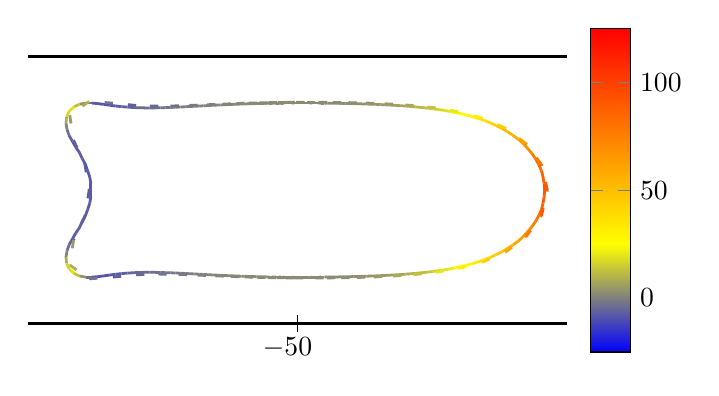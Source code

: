 \begin{tikzpicture}[scale=1.0]

\begin{axis}[
  hide axis,
  axis equal image,
  xmin = -55,
  xmax = -45,
  ymin = -3.0,
  ymax = +3.0,
  xtick = \empty,
  ytick = \empty,
  colorbar,
]

\addplot[line width=1pt,mesh,point meta=explicit,point meta min = -25, point meta max = 125]coordinates{
(-5.027e+01,1.612e+00) [1.911e+00]
(-5.031e+01,1.612e+00) [1.922e+00]
(-5.035e+01,1.611e+00) [1.928e+00]
(-5.039e+01,1.611e+00) [1.938e+00]
(-5.043e+01,1.61e+00) [1.943e+00]
(-5.048e+01,1.609e+00) [1.951e+00]
(-5.052e+01,1.609e+00) [1.953e+00]
(-5.057e+01,1.608e+00) [1.957e+00]
(-5.061e+01,1.607e+00) [1.955e+00]
(-5.066e+01,1.606e+00) [1.955e+00]
(-5.071e+01,1.605e+00) [1.946e+00]
(-5.076e+01,1.604e+00) [1.938e+00]
(-5.081e+01,1.602e+00) [1.921e+00]
(-5.086e+01,1.601e+00) [1.903e+00]
(-5.092e+01,1.599e+00) [1.873e+00]
(-5.098e+01,1.597e+00) [1.84e+00]
(-5.104e+01,1.595e+00) [1.794e+00]
(-5.11e+01,1.593e+00) [1.741e+00]
(-5.116e+01,1.59e+00) [1.672e+00]
(-5.123e+01,1.588e+00) [1.594e+00]
(-5.129e+01,1.585e+00) [1.496e+00]
(-5.136e+01,1.582e+00) [1.386e+00]
(-5.143e+01,1.578e+00) [1.252e+00]
(-5.151e+01,1.575e+00) [1.103e+00]
(-5.158e+01,1.571e+00) [9.267e-01]
(-5.166e+01,1.567e+00) [7.309e-01]
(-5.174e+01,1.563e+00) [5.061e-01]
(-5.182e+01,1.558e+00) [2.591e-01]
(-5.191e+01,1.554e+00) [-1.902e-02]
(-5.199e+01,1.549e+00) [-3.206e-01]
(-5.208e+01,1.545e+00) [-6.538e-01]
(-5.217e+01,1.54e+00) [-1.01e+00]
(-5.226e+01,1.536e+00) [-1.397e+00]
(-5.235e+01,1.532e+00) [-1.805e+00]
(-5.245e+01,1.529e+00) [-2.242e+00]
(-5.254e+01,1.526e+00) [-2.699e+00]
(-5.264e+01,1.524e+00) [-3.184e+00]
(-5.274e+01,1.523e+00) [-3.691e+00]
(-5.284e+01,1.524e+00) [-4.232e+00]
(-5.294e+01,1.526e+00) [-4.806e+00]
(-5.305e+01,1.531e+00) [-5.431e+00]
(-5.315e+01,1.538e+00) [-6.107e+00]
(-5.326e+01,1.547e+00) [-6.845e+00]
(-5.337e+01,1.559e+00) [-7.615e+00]
(-5.348e+01,1.573e+00) [-8.335e+00]
(-5.359e+01,1.589e+00) [-8.761e+00]
(-5.37e+01,1.603e+00) [-8.363e+00]
(-5.381e+01,1.613e+00) [-6.139e+00]
(-5.392e+01,1.613e+00) [-7.696e-01]
(-5.404e+01,1.592e+00) [8.146e+00]
(-5.414e+01,1.544e+00) [1.743e+01]
(-5.423e+01,1.463e+00) [2.028e+01]
(-5.428e+01,1.357e+00) [1.397e+01]
(-5.429e+01,1.239e+00) [4.457e+00]
(-5.427e+01,1.121e+00) [-2.219e+00]
(-5.423e+01,1.009e+00) [-5.308e+00]
(-5.417e+01,9.021e-01) [-6.369e+00]
(-5.411e+01,7.978e-01) [-6.645e+00]
(-5.404e+01,6.935e-01) [-6.72e+00]
(-5.399e+01,5.869e-01) [-6.806e+00]
(-5.393e+01,4.766e-01) [-6.943e+00]
(-5.389e+01,3.623e-01) [-7.121e+00]
(-5.385e+01,2.44e-01) [-7.289e+00]
(-5.383e+01,1.228e-01) [-7.416e+00]
(-5.383e+01,-2.881e-09) [-7.458e+00]
(-5.383e+01,-1.228e-01) [-7.416e+00]
(-5.385e+01,-2.44e-01) [-7.289e+00]
(-5.389e+01,-3.623e-01) [-7.121e+00]
(-5.393e+01,-4.766e-01) [-6.943e+00]
(-5.399e+01,-5.869e-01) [-6.806e+00]
(-5.404e+01,-6.935e-01) [-6.72e+00]
(-5.411e+01,-7.978e-01) [-6.645e+00]
(-5.417e+01,-9.021e-01) [-6.369e+00]
(-5.423e+01,-1.009e+00) [-5.308e+00]
(-5.427e+01,-1.121e+00) [-2.219e+00]
(-5.429e+01,-1.239e+00) [4.457e+00]
(-5.428e+01,-1.357e+00) [1.397e+01]
(-5.423e+01,-1.463e+00) [2.028e+01]
(-5.414e+01,-1.544e+00) [1.743e+01]
(-5.404e+01,-1.592e+00) [8.146e+00]
(-5.392e+01,-1.613e+00) [-7.696e-01]
(-5.381e+01,-1.613e+00) [-6.139e+00]
(-5.37e+01,-1.603e+00) [-8.363e+00]
(-5.359e+01,-1.589e+00) [-8.761e+00]
(-5.348e+01,-1.573e+00) [-8.335e+00]
(-5.337e+01,-1.559e+00) [-7.615e+00]
(-5.326e+01,-1.547e+00) [-6.845e+00]
(-5.315e+01,-1.538e+00) [-6.107e+00]
(-5.305e+01,-1.531e+00) [-5.431e+00]
(-5.294e+01,-1.526e+00) [-4.806e+00]
(-5.284e+01,-1.524e+00) [-4.232e+00]
(-5.274e+01,-1.523e+00) [-3.691e+00]
(-5.264e+01,-1.524e+00) [-3.184e+00]
(-5.254e+01,-1.526e+00) [-2.699e+00]
(-5.245e+01,-1.529e+00) [-2.242e+00]
(-5.235e+01,-1.532e+00) [-1.805e+00]
(-5.226e+01,-1.536e+00) [-1.397e+00]
(-5.217e+01,-1.54e+00) [-1.01e+00]
(-5.208e+01,-1.545e+00) [-6.538e-01]
(-5.199e+01,-1.549e+00) [-3.206e-01]
(-5.191e+01,-1.554e+00) [-1.902e-02]
(-5.182e+01,-1.558e+00) [2.591e-01]
(-5.174e+01,-1.563e+00) [5.062e-01]
(-5.166e+01,-1.567e+00) [7.309e-01]
(-5.158e+01,-1.571e+00) [9.267e-01]
(-5.151e+01,-1.575e+00) [1.103e+00]
(-5.143e+01,-1.578e+00) [1.252e+00]
(-5.136e+01,-1.582e+00) [1.386e+00]
(-5.129e+01,-1.585e+00) [1.496e+00]
(-5.123e+01,-1.588e+00) [1.594e+00]
(-5.116e+01,-1.59e+00) [1.672e+00]
(-5.11e+01,-1.593e+00) [1.741e+00]
(-5.104e+01,-1.595e+00) [1.794e+00]
(-5.098e+01,-1.597e+00) [1.84e+00]
(-5.092e+01,-1.599e+00) [1.873e+00]
(-5.086e+01,-1.601e+00) [1.903e+00]
(-5.081e+01,-1.602e+00) [1.921e+00]
(-5.076e+01,-1.604e+00) [1.938e+00]
(-5.071e+01,-1.605e+00) [1.946e+00]
(-5.066e+01,-1.606e+00) [1.955e+00]
(-5.061e+01,-1.607e+00) [1.955e+00]
(-5.057e+01,-1.608e+00) [1.957e+00]
(-5.052e+01,-1.609e+00) [1.953e+00]
(-5.048e+01,-1.609e+00) [1.951e+00]
(-5.043e+01,-1.61e+00) [1.943e+00]
(-5.039e+01,-1.611e+00) [1.938e+00]
(-5.035e+01,-1.611e+00) [1.928e+00]
(-5.031e+01,-1.612e+00) [1.922e+00]
(-5.027e+01,-1.612e+00) [1.911e+00]
(-5.023e+01,-1.613e+00) [1.904e+00]
(-5.019e+01,-1.613e+00) [1.893e+00]
(-5.015e+01,-1.613e+00) [1.885e+00]
(-5.011e+01,-1.613e+00) [1.875e+00]
(-5.006e+01,-1.614e+00) [1.868e+00]
(-5.002e+01,-1.614e+00) [1.858e+00]
(-4.997e+01,-1.614e+00) [1.853e+00]
(-4.993e+01,-1.614e+00) [1.845e+00]
(-4.988e+01,-1.614e+00) [1.843e+00]
(-4.983e+01,-1.614e+00) [1.84e+00]
(-4.978e+01,-1.614e+00) [1.843e+00]
(-4.973e+01,-1.613e+00) [1.847e+00]
(-4.968e+01,-1.613e+00) [1.857e+00]
(-4.962e+01,-1.613e+00) [1.871e+00]
(-4.956e+01,-1.612e+00) [1.894e+00]
(-4.95e+01,-1.612e+00) [1.924e+00]
(-4.944e+01,-1.611e+00) [1.964e+00]
(-4.938e+01,-1.61e+00) [2.015e+00]
(-4.931e+01,-1.609e+00) [2.08e+00]
(-4.925e+01,-1.608e+00) [2.16e+00]
(-4.918e+01,-1.607e+00) [2.26e+00]
(-4.911e+01,-1.606e+00) [2.38e+00]
(-4.903e+01,-1.604e+00) [2.526e+00]
(-4.896e+01,-1.602e+00) [2.699e+00]
(-4.888e+01,-1.6e+00) [2.905e+00]
(-4.88e+01,-1.598e+00) [3.148e+00]
(-4.872e+01,-1.595e+00) [3.434e+00]
(-4.864e+01,-1.592e+00) [3.767e+00]
(-4.855e+01,-1.589e+00) [4.156e+00]
(-4.846e+01,-1.585e+00) [4.606e+00]
(-4.838e+01,-1.581e+00) [5.126e+00]
(-4.829e+01,-1.576e+00) [5.723e+00]
(-4.819e+01,-1.571e+00) [6.408e+00]
(-4.81e+01,-1.565e+00) [7.189e+00]
(-4.8e+01,-1.558e+00) [8.077e+00]
(-4.791e+01,-1.551e+00) [9.084e+00]
(-4.781e+01,-1.542e+00) [1.022e+01]
(-4.771e+01,-1.532e+00) [1.15e+01]
(-4.76e+01,-1.521e+00) [1.293e+01]
(-4.75e+01,-1.509e+00) [1.453e+01]
(-4.74e+01,-1.494e+00) [1.63e+01]
(-4.729e+01,-1.478e+00) [1.826e+01]
(-4.718e+01,-1.46e+00) [2.041e+01]
(-4.708e+01,-1.439e+00) [2.276e+01]
(-4.697e+01,-1.416e+00) [2.531e+01]
(-4.686e+01,-1.389e+00) [2.806e+01]
(-4.675e+01,-1.359e+00) [3.102e+01]
(-4.664e+01,-1.325e+00) [3.417e+01]
(-4.653e+01,-1.287e+00) [3.749e+01]
(-4.642e+01,-1.244e+00) [4.098e+01]
(-4.632e+01,-1.196e+00) [4.463e+01]
(-4.621e+01,-1.142e+00) [4.841e+01]
(-4.611e+01,-1.083e+00) [5.232e+01]
(-4.601e+01,-1.017e+00) [5.636e+01]
(-4.591e+01,-9.44e-01) [6.05e+01]
(-4.582e+01,-8.643e-01) [6.473e+01]
(-4.574e+01,-7.773e-01) [6.904e+01]
(-4.566e+01,-6.833e-01) [7.336e+01]
(-4.559e+01,-5.823e-01) [7.758e+01]
(-4.553e+01,-4.748e-01) [8.155e+01]
(-4.548e+01,-3.617e-01) [8.504e+01]
(-4.545e+01,-2.439e-01) [8.78e+01]
(-4.543e+01,-1.228e-01) [8.958e+01]
(-4.542e+01,2.862e-09) [9.02e+01]
(-4.543e+01,1.228e-01) [8.958e+01]
(-4.545e+01,2.439e-01) [8.78e+01]
(-4.548e+01,3.617e-01) [8.504e+01]
(-4.553e+01,4.748e-01) [8.155e+01]
(-4.559e+01,5.823e-01) [7.758e+01]
(-4.566e+01,6.833e-01) [7.336e+01]
(-4.574e+01,7.773e-01) [6.904e+01]
(-4.582e+01,8.643e-01) [6.473e+01]
(-4.591e+01,9.44e-01) [6.05e+01]
(-4.601e+01,1.017e+00) [5.636e+01]
(-4.611e+01,1.083e+00) [5.232e+01]
(-4.621e+01,1.142e+00) [4.841e+01]
(-4.632e+01,1.196e+00) [4.463e+01]
(-4.642e+01,1.244e+00) [4.098e+01]
(-4.653e+01,1.287e+00) [3.749e+01]
(-4.664e+01,1.325e+00) [3.417e+01]
(-4.675e+01,1.359e+00) [3.102e+01]
(-4.686e+01,1.389e+00) [2.806e+01]
(-4.697e+01,1.416e+00) [2.531e+01]
(-4.708e+01,1.439e+00) [2.276e+01]
(-4.718e+01,1.46e+00) [2.041e+01]
(-4.729e+01,1.478e+00) [1.826e+01]
(-4.74e+01,1.494e+00) [1.63e+01]
(-4.75e+01,1.509e+00) [1.453e+01]
(-4.76e+01,1.521e+00) [1.293e+01]
(-4.771e+01,1.532e+00) [1.15e+01]
(-4.781e+01,1.542e+00) [1.022e+01]
(-4.791e+01,1.551e+00) [9.084e+00]
(-4.8e+01,1.558e+00) [8.077e+00]
(-4.81e+01,1.565e+00) [7.189e+00]
(-4.819e+01,1.571e+00) [6.408e+00]
(-4.829e+01,1.576e+00) [5.723e+00]
(-4.838e+01,1.581e+00) [5.126e+00]
(-4.846e+01,1.585e+00) [4.606e+00]
(-4.855e+01,1.589e+00) [4.156e+00]
(-4.864e+01,1.592e+00) [3.767e+00]
(-4.872e+01,1.595e+00) [3.434e+00]
(-4.88e+01,1.598e+00) [3.148e+00]
(-4.888e+01,1.6e+00) [2.905e+00]
(-4.896e+01,1.602e+00) [2.699e+00]
(-4.903e+01,1.604e+00) [2.526e+00]
(-4.911e+01,1.606e+00) [2.38e+00]
(-4.918e+01,1.607e+00) [2.26e+00]
(-4.925e+01,1.608e+00) [2.16e+00]
(-4.931e+01,1.609e+00) [2.08e+00]
(-4.938e+01,1.61e+00) [2.015e+00]
(-4.944e+01,1.611e+00) [1.964e+00]
(-4.95e+01,1.612e+00) [1.924e+00]
(-4.956e+01,1.612e+00) [1.894e+00]
(-4.962e+01,1.613e+00) [1.871e+00]
(-4.968e+01,1.613e+00) [1.857e+00]
(-4.973e+01,1.613e+00) [1.847e+00]
(-4.978e+01,1.614e+00) [1.843e+00]
(-4.983e+01,1.614e+00) [1.84e+00]
(-4.988e+01,1.614e+00) [1.843e+00]
(-4.993e+01,1.614e+00) [1.845e+00]
(-4.997e+01,1.614e+00) [1.853e+00]
(-5.002e+01,1.614e+00) [1.858e+00]
(-5.006e+01,1.614e+00) [1.868e+00]
(-5.011e+01,1.613e+00) [1.875e+00]
(-5.015e+01,1.613e+00) [1.885e+00]
(-5.019e+01,1.613e+00) [1.893e+00]
(-5.023e+01,1.613e+00) [1.904e+00]
(-5.027e+01,1.612e+00) [1.911e+00]
};

\addplot[line width=1pt,loosely dashed,mesh,point meta=explicit,point meta min = -25, point meta max = 125]coordinates{
(-5.021e+01,1.626e+00) [1.903e+00]
(-5.038e+01,1.624e+00) [1.878e+00]
(-5.055e+01,1.621e+00) [1.823e+00]
(-5.075e+01,1.616e+00) [1.709e+00]
(-5.098e+01,1.61e+00) [1.488e+00]
(-5.123e+01,1.6e+00) [1.09e+00]
(-5.152e+01,1.589e+00) [4.306e-01]
(-5.185e+01,1.575e+00) [-5.636e-01]
(-5.22e+01,1.562e+00) [-1.909e+00]
(-5.258e+01,1.556e+00) [-3.532e+00]
(-5.299e+01,1.569e+00) [-5.381e+00]
(-5.342e+01,1.612e+00) [-7.289e+00]
(-5.386e+01,1.644e+00) [2.538e+00]
(-5.422e+01,1.388e+00) [1.601e+01]
(-5.415e+01,9.247e-01) [-5.743e+00]
(-5.394e+01,4.811e-01) [-6.708e+00]
(-5.386e+01,4.051e-10) [-7.053e+00]
(-5.394e+01,-4.811e-01) [-6.708e+00]
(-5.415e+01,-9.247e-01) [-5.743e+00]
(-5.422e+01,-1.388e+00) [1.601e+01]
(-5.386e+01,-1.644e+00) [2.538e+00]
(-5.342e+01,-1.612e+00) [-7.289e+00]
(-5.299e+01,-1.569e+00) [-5.381e+00]
(-5.258e+01,-1.556e+00) [-3.532e+00]
(-5.22e+01,-1.562e+00) [-1.909e+00]
(-5.185e+01,-1.575e+00) [-5.636e-01]
(-5.152e+01,-1.589e+00) [4.306e-01]
(-5.123e+01,-1.6e+00) [1.09e+00]
(-5.098e+01,-1.61e+00) [1.488e+00]
(-5.075e+01,-1.616e+00) [1.709e+00]
(-5.055e+01,-1.621e+00) [1.823e+00]
(-5.038e+01,-1.624e+00) [1.878e+00]
(-5.021e+01,-1.626e+00) [1.903e+00]
(-5.005e+01,-1.628e+00) [1.918e+00]
(-4.987e+01,-1.629e+00) [1.939e+00]
(-4.967e+01,-1.629e+00) [1.99e+00]
(-4.945e+01,-1.627e+00) [2.118e+00]
(-4.919e+01,-1.624e+00) [2.414e+00]
(-4.89e+01,-1.619e+00) [3.028e+00]
(-4.858e+01,-1.609e+00) [4.21e+00]
(-4.823e+01,-1.593e+00) [6.349e+00]
(-4.785e+01,-1.567e+00) [1.001e+01]
(-4.744e+01,-1.525e+00) [1.591e+01]
(-4.702e+01,-1.454e+00) [2.478e+01]
(-4.658e+01,-1.337e+00) [3.694e+01]
(-4.615e+01,-1.15e+00) [5.189e+01]
(-4.577e+01,-8.68e-01) [6.869e+01]
(-4.548e+01,-4.755e-01) [8.564e+01]
(-4.537e+01,9.005e-10) [9.42e+01]
(-4.548e+01,4.755e-01) [8.564e+01]
(-4.577e+01,8.68e-01) [6.869e+01]
(-4.615e+01,1.15e+00) [5.189e+01]
(-4.658e+01,1.337e+00) [3.694e+01]
(-4.702e+01,1.454e+00) [2.478e+01]
(-4.744e+01,1.525e+00) [1.591e+01]
(-4.785e+01,1.567e+00) [1.001e+01]
(-4.823e+01,1.593e+00) [6.349e+00]
(-4.858e+01,1.609e+00) [4.21e+00]
(-4.89e+01,1.619e+00) [3.028e+00]
(-4.919e+01,1.624e+00) [2.414e+00]
(-4.945e+01,1.627e+00) [2.118e+00]
(-4.967e+01,1.629e+00) [1.99e+00]
(-4.987e+01,1.629e+00) [1.939e+00]
(-5.005e+01,1.628e+00) [1.918e+00]
(-5.021e+01,1.626e+00) [1.903e+00]
};

\addplot[black,line width=1pt] coordinates{
  (-55,-2.47)
  (-45,-2.47)
};

\addplot[black,line width=1pt] coordinates{
  (-55,+2.47)
  (-45,+2.47)
};

\addplot[black,line width=0.2pt] coordinates{
  (-50,-2.32)
  (-50,-2.62)
};

\end{axis}

\node at (3.30,0.05) {$-50$};


\end{tikzpicture}
